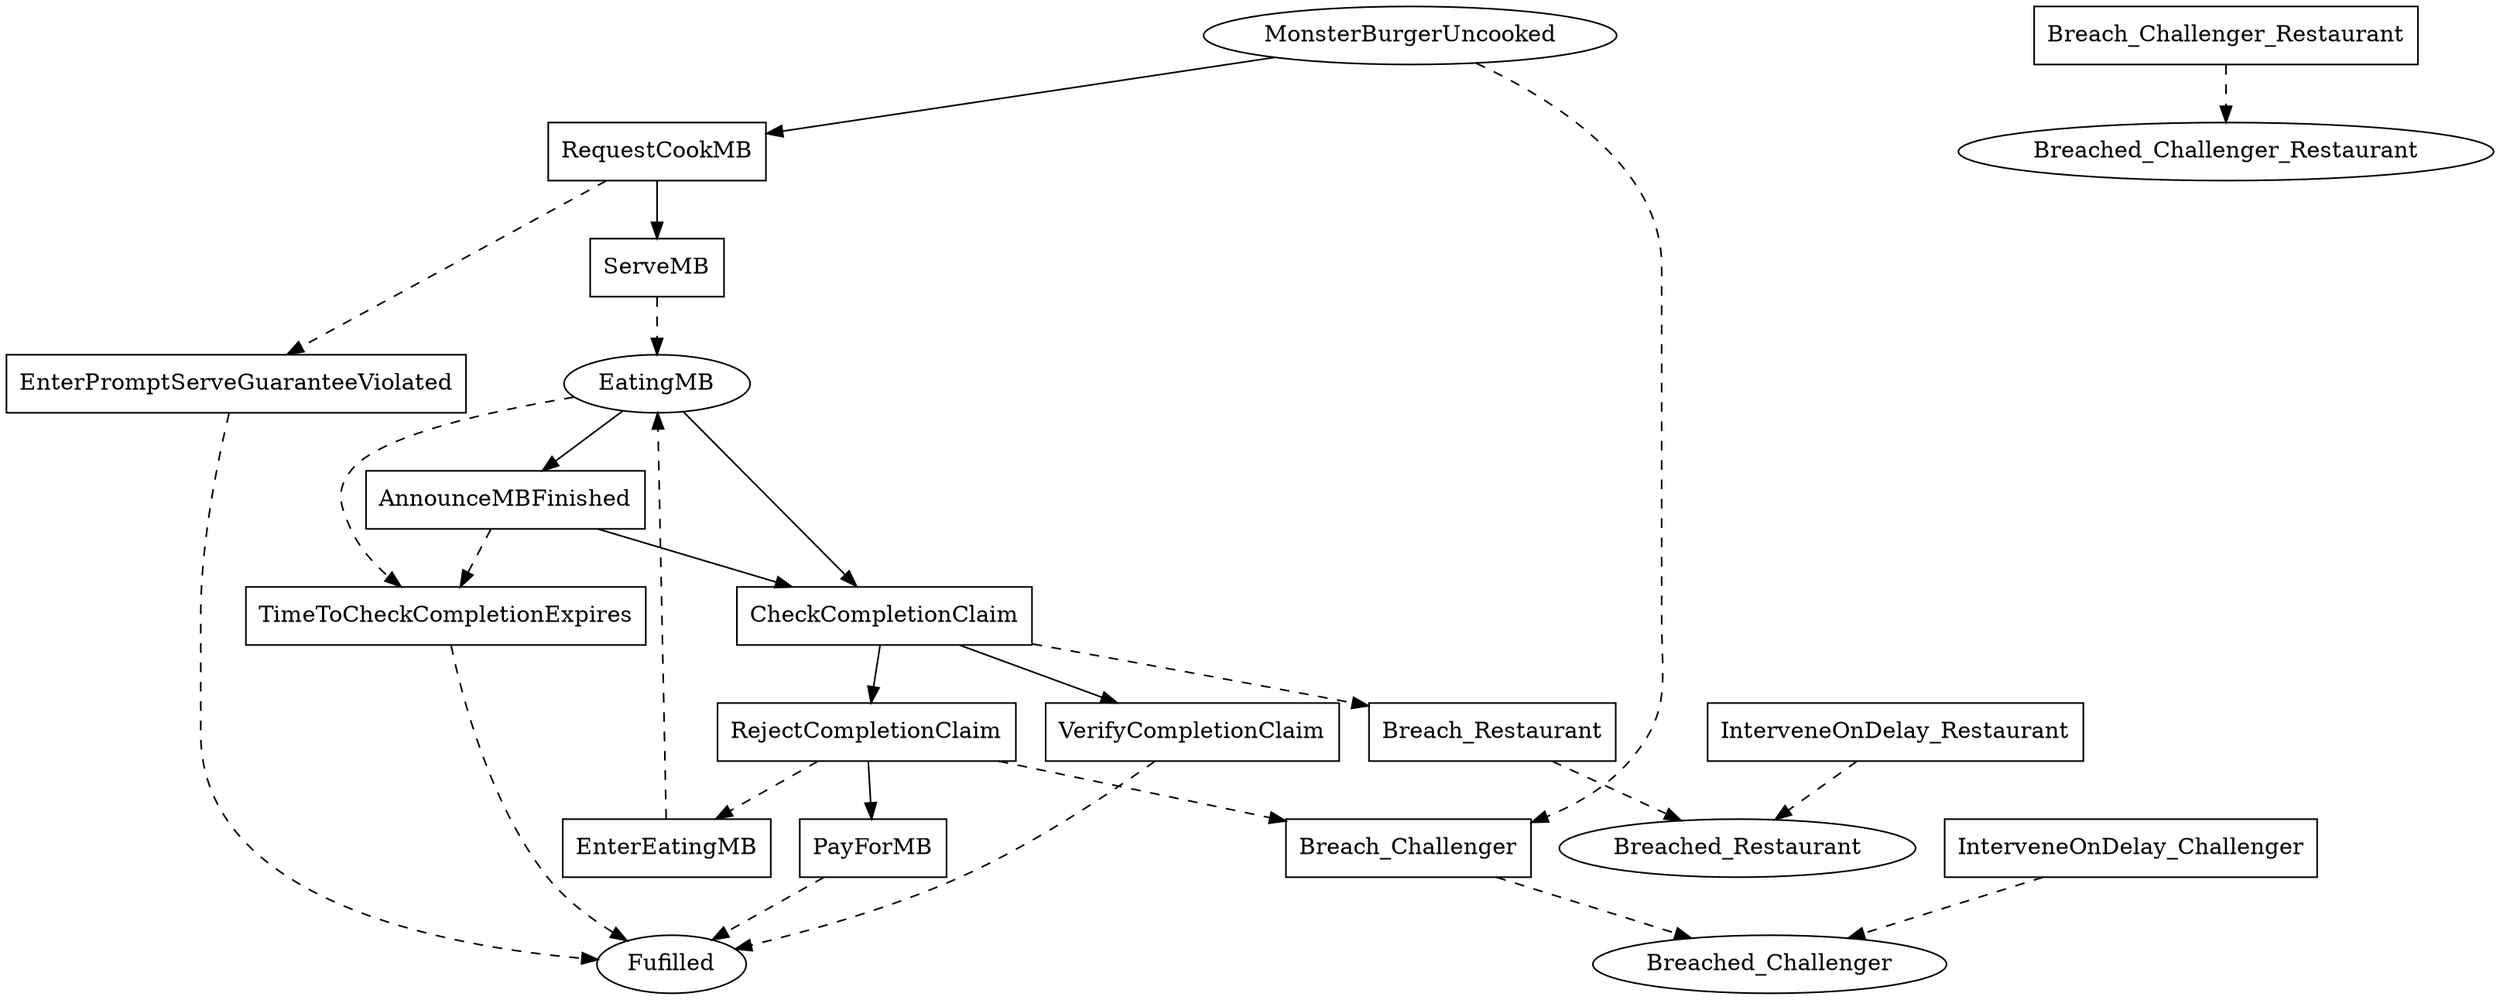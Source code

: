 // THIS IS A GENERATED FILE. DO NOT EDIT.

digraph Monster_Burger {    
    Fulfilled[label=Fufilled];
    MonsterBurgerUncooked[label=MonsterBurgerUncooked];
	EatingMB[label=EatingMB];
	Breached_Restaurant[label=Breached_Restaurant];
	Breached_Challenger[label=Breached_Challenger];
	Breached_Challenger_Restaurant[label=Breached_Challenger_Restaurant]
    
     
    RequestCookMB[label=RequestCookMB,shape=box];
	ServeMB[label=ServeMB,shape=box];
	EnterPromptServeGuaranteeViolated[label=EnterPromptServeGuaranteeViolated,shape=box];
	EnterEatingMB[label=EnterEatingMB,shape=box];
	AnnounceMBFinished[label=AnnounceMBFinished,shape=box];
	TimeToCheckCompletionExpires[label=TimeToCheckCompletionExpires,shape=box];
	CheckCompletionClaim[label=CheckCompletionClaim,shape=box];
	RejectCompletionClaim[label=RejectCompletionClaim,shape=box];
	PayForMB[label=PayForMB,shape=box];
	VerifyCompletionClaim[label=VerifyCompletionClaim,shape=box];
	Breach_Restaurant[label=Breach_Restaurant,shape=box];
	Breach_Challenger[label=Breach_Challenger,shape=box];
	Breach_Challenger_Restaurant[label=Breach_Challenger_Restaurant,shape=box];
	InterveneOnDelay_Challenger[label=InterveneOnDelay_Challenger,shape=box];
	InterveneOnDelay_Restaurant[label=InterveneOnDelay_Restaurant,shape=box]    
    
    
    
    MonsterBurgerUncooked -> RequestCookMB;
	MonsterBurgerUncooked -> Breach_Challenger [style=dashed];
	RequestCookMB -> ServeMB;
	RequestCookMB -> EnterPromptServeGuaranteeViolated [style=dashed];
	EatingMB -> AnnounceMBFinished;
	EatingMB -> CheckCompletionClaim;
	EatingMB -> TimeToCheckCompletionExpires [style=dashed];
	AnnounceMBFinished -> CheckCompletionClaim;
	AnnounceMBFinished -> TimeToCheckCompletionExpires [style=dashed];
	CheckCompletionClaim -> VerifyCompletionClaim;
	CheckCompletionClaim -> RejectCompletionClaim;
	CheckCompletionClaim -> Breach_Restaurant [style=dashed];
	RejectCompletionClaim -> EnterEatingMB [style=dashed];
	RejectCompletionClaim -> PayForMB;
	RejectCompletionClaim -> Breach_Challenger [style=dashed]
    
    ServeMB -> EatingMB [style=dashed];
	EnterPromptServeGuaranteeViolated -> Fulfilled [style=dashed];
	EnterEatingMB -> EatingMB [style=dashed];
	TimeToCheckCompletionExpires -> Fulfilled [style=dashed];
	PayForMB -> Fulfilled [style=dashed];
	VerifyCompletionClaim -> Fulfilled [style=dashed];
	Breach_Restaurant -> Breached_Restaurant [style=dashed];
	Breach_Challenger -> Breached_Challenger [style=dashed];
	Breach_Challenger_Restaurant -> Breached_Challenger_Restaurant [style=dashed];
	InterveneOnDelay_Challenger -> Breached_Challenger [style=dashed];
	InterveneOnDelay_Restaurant -> Breached_Restaurant [style=dashed];
	     
    
       
}